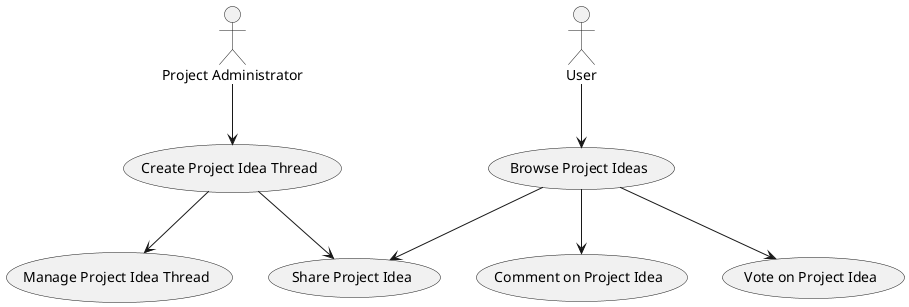 @startuml
:Project Administrator: as PA
:User: as U

U --> (Browse Project Ideas)
(Browse Project Ideas) --> (Comment on Project Idea)
(Browse Project Ideas) --> (Vote on Project Idea)
(Browse Project Ideas) -->  (Share Project Idea)

PA --> (Create Project Idea Thread)
(Create Project Idea Thread) --> (Manage Project Idea Thread)
(Create Project Idea Thread) --> (Share Project Idea)


@enduml